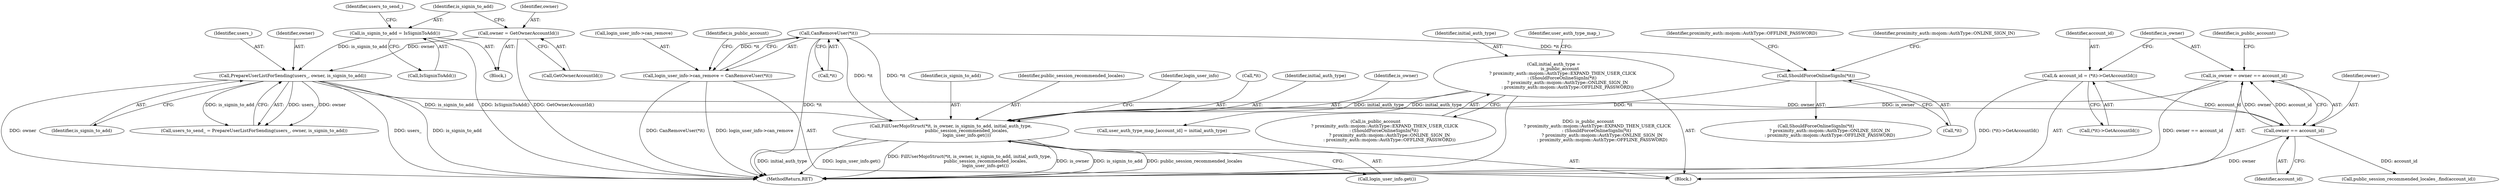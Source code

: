 digraph "0_Chrome_c66b1fc49870c514b1c1e8b53498153176d7ec2b_6@API" {
"1000199" [label="(Call,CanRemoveUser(*it))"];
"1000187" [label="(Call,FillUserMojoStruct(*it, is_owner, is_signin_to_add, initial_auth_type,\n                       public_session_recommended_locales,\n                       login_user_info.get()))"];
"1000199" [label="(Call,CanRemoveUser(*it))"];
"1000156" [label="(Call,ShouldForceOnlineSignIn(*it))"];
"1000138" [label="(Call,is_owner = owner == account_id)"];
"1000140" [label="(Call,owner == account_id)"];
"1000117" [label="(Call,PrepareUserListForSending(users_, owner, is_signin_to_add))"];
"1000108" [label="(Call,owner = GetOwnerAccountId())"];
"1000112" [label="(Call,is_signin_to_add = IsSigninToAdd())"];
"1000134" [label="(Call,& account_id = (*it)->GetAccountId())"];
"1000150" [label="(Call,initial_auth_type =\n         is_public_account\n             ? proximity_auth::mojom::AuthType::EXPAND_THEN_USER_CLICK\n            : (ShouldForceOnlineSignIn(*it)\n                    ? proximity_auth::mojom::AuthType::ONLINE_SIGN_IN\n                    : proximity_auth::mojom::AuthType::OFFLINE_PASSWORD))"];
"1000195" [label="(Call,login_user_info->can_remove = CanRemoveUser(*it))"];
"1000159" [label="(Identifier,proximity_auth::mojom::AuthType::ONLINE_SIGN_IN)"];
"1000156" [label="(Call,ShouldForceOnlineSignIn(*it))"];
"1000110" [label="(Call,GetOwnerAccountId())"];
"1000112" [label="(Call,is_signin_to_add = IsSigninToAdd())"];
"1000151" [label="(Identifier,initial_auth_type)"];
"1000114" [label="(Call,IsSigninToAdd())"];
"1000163" [label="(Identifier,user_auth_type_map_)"];
"1000150" [label="(Call,initial_auth_type =\n         is_public_account\n             ? proximity_auth::mojom::AuthType::EXPAND_THEN_USER_CLICK\n            : (ShouldForceOnlineSignIn(*it)\n                    ? proximity_auth::mojom::AuthType::ONLINE_SIGN_IN\n                    : proximity_auth::mojom::AuthType::OFFLINE_PASSWORD))"];
"1000192" [label="(Identifier,initial_auth_type)"];
"1000190" [label="(Identifier,is_owner)"];
"1000108" [label="(Call,owner = GetOwnerAccountId())"];
"1000117" [label="(Call,PrepareUserListForSending(users_, owner, is_signin_to_add))"];
"1000191" [label="(Identifier,is_signin_to_add)"];
"1000141" [label="(Identifier,owner)"];
"1000116" [label="(Identifier,users_to_send_)"];
"1000139" [label="(Identifier,is_owner)"];
"1000140" [label="(Call,owner == account_id)"];
"1000135" [label="(Identifier,account_id)"];
"1000187" [label="(Call,FillUserMojoStruct(*it, is_owner, is_signin_to_add, initial_auth_type,\n                       public_session_recommended_locales,\n                       login_user_info.get()))"];
"1000120" [label="(Identifier,is_signin_to_add)"];
"1000115" [label="(Call,users_to_send_ = PrepareUserListForSending(users_, owner, is_signin_to_add))"];
"1000160" [label="(Identifier,proximity_auth::mojom::AuthType::OFFLINE_PASSWORD)"];
"1000157" [label="(Call,*it)"];
"1000179" [label="(Call,public_session_recommended_locales_.find(account_id))"];
"1000161" [label="(Call,user_auth_type_map_[account_id] = initial_auth_type)"];
"1000195" [label="(Call,login_user_info->can_remove = CanRemoveUser(*it))"];
"1000193" [label="(Identifier,public_session_recommended_locales)"];
"1000145" [label="(Identifier,is_public_account)"];
"1000134" [label="(Call,& account_id = (*it)->GetAccountId())"];
"1000194" [label="(Call,login_user_info.get())"];
"1000219" [label="(MethodReturn,RET)"];
"1000119" [label="(Identifier,owner)"];
"1000101" [label="(Block,)"];
"1000138" [label="(Call,is_owner = owner == account_id)"];
"1000196" [label="(Call,login_user_info->can_remove)"];
"1000136" [label="(Call,(*it)->GetAccountId())"];
"1000197" [label="(Identifier,login_user_info)"];
"1000200" [label="(Call,*it)"];
"1000152" [label="(Call,is_public_account\n             ? proximity_auth::mojom::AuthType::EXPAND_THEN_USER_CLICK\n            : (ShouldForceOnlineSignIn(*it)\n                    ? proximity_auth::mojom::AuthType::ONLINE_SIGN_IN\n                    : proximity_auth::mojom::AuthType::OFFLINE_PASSWORD))"];
"1000155" [label="(Call,ShouldForceOnlineSignIn(*it)\n                    ? proximity_auth::mojom::AuthType::ONLINE_SIGN_IN\n                    : proximity_auth::mojom::AuthType::OFFLINE_PASSWORD)"];
"1000142" [label="(Identifier,account_id)"];
"1000199" [label="(Call,CanRemoveUser(*it))"];
"1000118" [label="(Identifier,users_)"];
"1000204" [label="(Identifier,is_public_account)"];
"1000113" [label="(Identifier,is_signin_to_add)"];
"1000132" [label="(Block,)"];
"1000109" [label="(Identifier,owner)"];
"1000188" [label="(Call,*it)"];
"1000199" -> "1000195"  [label="AST: "];
"1000199" -> "1000200"  [label="CFG: "];
"1000200" -> "1000199"  [label="AST: "];
"1000195" -> "1000199"  [label="CFG: "];
"1000199" -> "1000219"  [label="DDG: *it"];
"1000199" -> "1000156"  [label="DDG: *it"];
"1000199" -> "1000187"  [label="DDG: *it"];
"1000199" -> "1000195"  [label="DDG: *it"];
"1000187" -> "1000199"  [label="DDG: *it"];
"1000187" -> "1000132"  [label="AST: "];
"1000187" -> "1000194"  [label="CFG: "];
"1000188" -> "1000187"  [label="AST: "];
"1000190" -> "1000187"  [label="AST: "];
"1000191" -> "1000187"  [label="AST: "];
"1000192" -> "1000187"  [label="AST: "];
"1000193" -> "1000187"  [label="AST: "];
"1000194" -> "1000187"  [label="AST: "];
"1000197" -> "1000187"  [label="CFG: "];
"1000187" -> "1000219"  [label="DDG: login_user_info.get()"];
"1000187" -> "1000219"  [label="DDG: FillUserMojoStruct(*it, is_owner, is_signin_to_add, initial_auth_type,\n                       public_session_recommended_locales,\n                       login_user_info.get())"];
"1000187" -> "1000219"  [label="DDG: is_owner"];
"1000187" -> "1000219"  [label="DDG: is_signin_to_add"];
"1000187" -> "1000219"  [label="DDG: public_session_recommended_locales"];
"1000187" -> "1000219"  [label="DDG: initial_auth_type"];
"1000156" -> "1000187"  [label="DDG: *it"];
"1000138" -> "1000187"  [label="DDG: is_owner"];
"1000117" -> "1000187"  [label="DDG: is_signin_to_add"];
"1000150" -> "1000187"  [label="DDG: initial_auth_type"];
"1000156" -> "1000155"  [label="AST: "];
"1000156" -> "1000157"  [label="CFG: "];
"1000157" -> "1000156"  [label="AST: "];
"1000159" -> "1000156"  [label="CFG: "];
"1000160" -> "1000156"  [label="CFG: "];
"1000138" -> "1000132"  [label="AST: "];
"1000138" -> "1000140"  [label="CFG: "];
"1000139" -> "1000138"  [label="AST: "];
"1000140" -> "1000138"  [label="AST: "];
"1000145" -> "1000138"  [label="CFG: "];
"1000138" -> "1000219"  [label="DDG: owner == account_id"];
"1000140" -> "1000138"  [label="DDG: owner"];
"1000140" -> "1000138"  [label="DDG: account_id"];
"1000140" -> "1000142"  [label="CFG: "];
"1000141" -> "1000140"  [label="AST: "];
"1000142" -> "1000140"  [label="AST: "];
"1000140" -> "1000219"  [label="DDG: owner"];
"1000117" -> "1000140"  [label="DDG: owner"];
"1000134" -> "1000140"  [label="DDG: account_id"];
"1000140" -> "1000179"  [label="DDG: account_id"];
"1000117" -> "1000115"  [label="AST: "];
"1000117" -> "1000120"  [label="CFG: "];
"1000118" -> "1000117"  [label="AST: "];
"1000119" -> "1000117"  [label="AST: "];
"1000120" -> "1000117"  [label="AST: "];
"1000115" -> "1000117"  [label="CFG: "];
"1000117" -> "1000219"  [label="DDG: users_"];
"1000117" -> "1000219"  [label="DDG: is_signin_to_add"];
"1000117" -> "1000219"  [label="DDG: owner"];
"1000117" -> "1000115"  [label="DDG: users_"];
"1000117" -> "1000115"  [label="DDG: owner"];
"1000117" -> "1000115"  [label="DDG: is_signin_to_add"];
"1000108" -> "1000117"  [label="DDG: owner"];
"1000112" -> "1000117"  [label="DDG: is_signin_to_add"];
"1000108" -> "1000101"  [label="AST: "];
"1000108" -> "1000110"  [label="CFG: "];
"1000109" -> "1000108"  [label="AST: "];
"1000110" -> "1000108"  [label="AST: "];
"1000113" -> "1000108"  [label="CFG: "];
"1000108" -> "1000219"  [label="DDG: GetOwnerAccountId()"];
"1000112" -> "1000101"  [label="AST: "];
"1000112" -> "1000114"  [label="CFG: "];
"1000113" -> "1000112"  [label="AST: "];
"1000114" -> "1000112"  [label="AST: "];
"1000116" -> "1000112"  [label="CFG: "];
"1000112" -> "1000219"  [label="DDG: IsSigninToAdd()"];
"1000134" -> "1000132"  [label="AST: "];
"1000134" -> "1000136"  [label="CFG: "];
"1000135" -> "1000134"  [label="AST: "];
"1000136" -> "1000134"  [label="AST: "];
"1000139" -> "1000134"  [label="CFG: "];
"1000134" -> "1000219"  [label="DDG: (*it)->GetAccountId()"];
"1000150" -> "1000132"  [label="AST: "];
"1000150" -> "1000152"  [label="CFG: "];
"1000151" -> "1000150"  [label="AST: "];
"1000152" -> "1000150"  [label="AST: "];
"1000163" -> "1000150"  [label="CFG: "];
"1000150" -> "1000219"  [label="DDG: is_public_account\n             ? proximity_auth::mojom::AuthType::EXPAND_THEN_USER_CLICK\n            : (ShouldForceOnlineSignIn(*it)\n                    ? proximity_auth::mojom::AuthType::ONLINE_SIGN_IN\n                    : proximity_auth::mojom::AuthType::OFFLINE_PASSWORD)"];
"1000150" -> "1000161"  [label="DDG: initial_auth_type"];
"1000195" -> "1000132"  [label="AST: "];
"1000196" -> "1000195"  [label="AST: "];
"1000204" -> "1000195"  [label="CFG: "];
"1000195" -> "1000219"  [label="DDG: CanRemoveUser(*it)"];
"1000195" -> "1000219"  [label="DDG: login_user_info->can_remove"];
}
